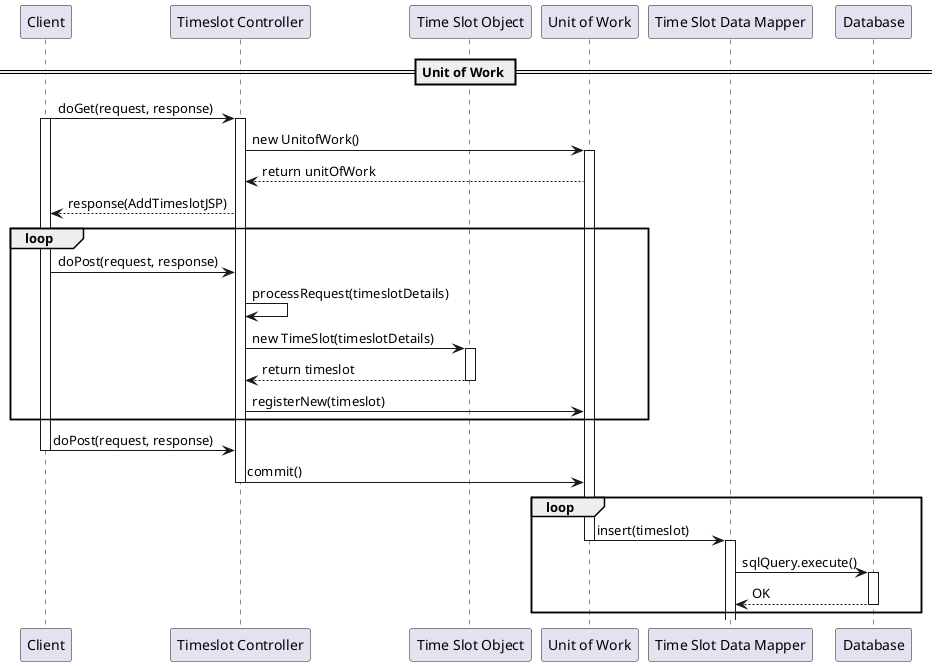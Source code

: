 @startuml
'https://plantuml.com/sequence-diagram

skinparam linetype polyline

participant "Client" as Client
participant "Timeslot Controller" as ATS_Controller
participant "Time Slot Object" as TS
participant "Unit of Work" as UoW
participant "Time Slot Data Mapper" as TS_Mapper
participant "Database" as DB



== Unit of Work ==
Client -> ATS_Controller: doGet(request, response)
activate Client
activate ATS_Controller
ATS_Controller -> UoW: new UnitofWork()
activate UoW
UoW --> ATS_Controller: return unitOfWork
ATS_Controller --> Client: response(AddTimeslotJSP)

loop
Client -> ATS_Controller: doPost(request, response)
ATS_Controller -> ATS_Controller: processRequest(timeslotDetails)
ATS_Controller -> TS: new TimeSlot(timeslotDetails)
activate TS
TS --> ATS_Controller: return timeslot
deactivate TS
ATS_Controller -> UoW: registerNew(timeslot)
end

Client -> ATS_Controller: doPost(request, response)
deactivate Client
ATS_Controller -> UoW: commit()
deactivate ATS_Controller

loop
UoW -> TS_Mapper: insert(timeslot)
deactivate UoW
activate TS_Mapper
TS_Mapper -> DB: sqlQuery.execute()
activate DB
DB --> TS_Mapper : OK
deactivate DB
end







@enduml